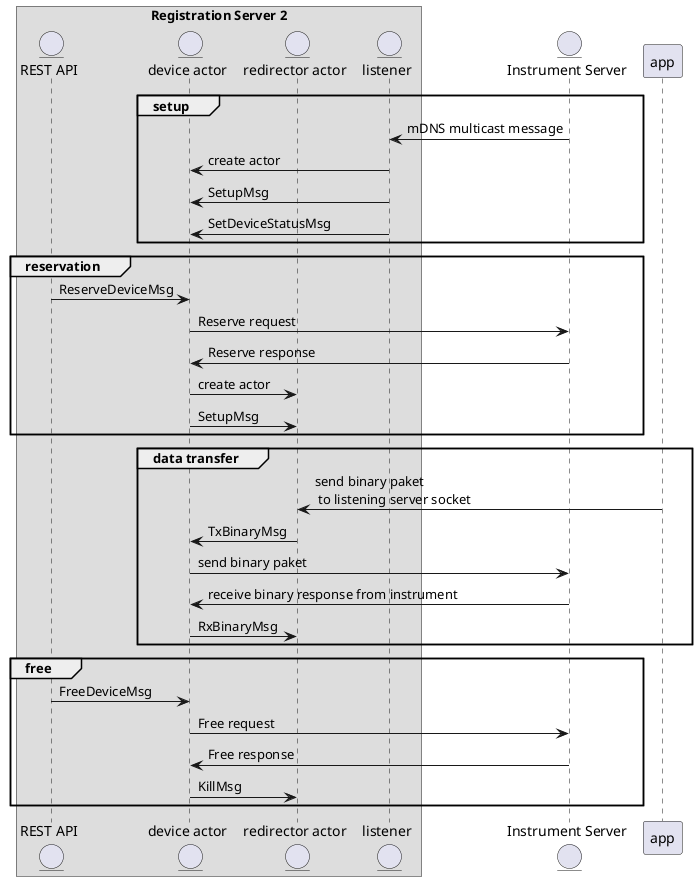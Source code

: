 @startuml
box "Registration Server 2"
	      entity "REST API" as api
	      entity "device actor" as deviceactor
        entity "redirector actor" as redirector
        entity "listener" as listener
end box
entity "Instrument Server" as is

group setup
        is -> listener: mDNS multicast message
        listener -> deviceactor: create actor
        listener -> deviceactor: SetupMsg
        listener -> deviceactor: SetDeviceStatusMsg
end
group reservation
	      api -> deviceactor: ReserveDeviceMsg
        deviceactor -> is: Reserve request
        is -> deviceactor: Reserve response
        deviceactor -> redirector: create actor
        deviceactor -> redirector: SetupMsg
end
group data transfer
	      app -> redirector: send binary paket\n to listening server socket
        redirector -> deviceactor: TxBinaryMsg
        deviceactor -> is: send binary paket
        is -> deviceactor: receive binary response from instrument
        deviceactor -> redirector: RxBinaryMsg
end
group free
	      api -> deviceactor: FreeDeviceMsg
        deviceactor -> is: Free request
        is -> deviceactor: Free response
        deviceactor -> redirector: KillMsg
end
@enduml
